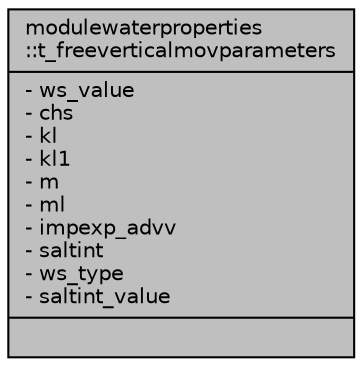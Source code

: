 digraph "modulewaterproperties::t_freeverticalmovparameters"
{
 // LATEX_PDF_SIZE
  edge [fontname="Helvetica",fontsize="10",labelfontname="Helvetica",labelfontsize="10"];
  node [fontname="Helvetica",fontsize="10",shape=record];
  Node1 [label="{modulewaterproperties\l::t_freeverticalmovparameters\n|- ws_value\l- chs\l- kl\l- kl1\l- m\l- ml\l- impexp_advv\l- saltint\l- ws_type\l- saltint_value\l|}",height=0.2,width=0.4,color="black", fillcolor="grey75", style="filled", fontcolor="black",tooltip=" "];
}
